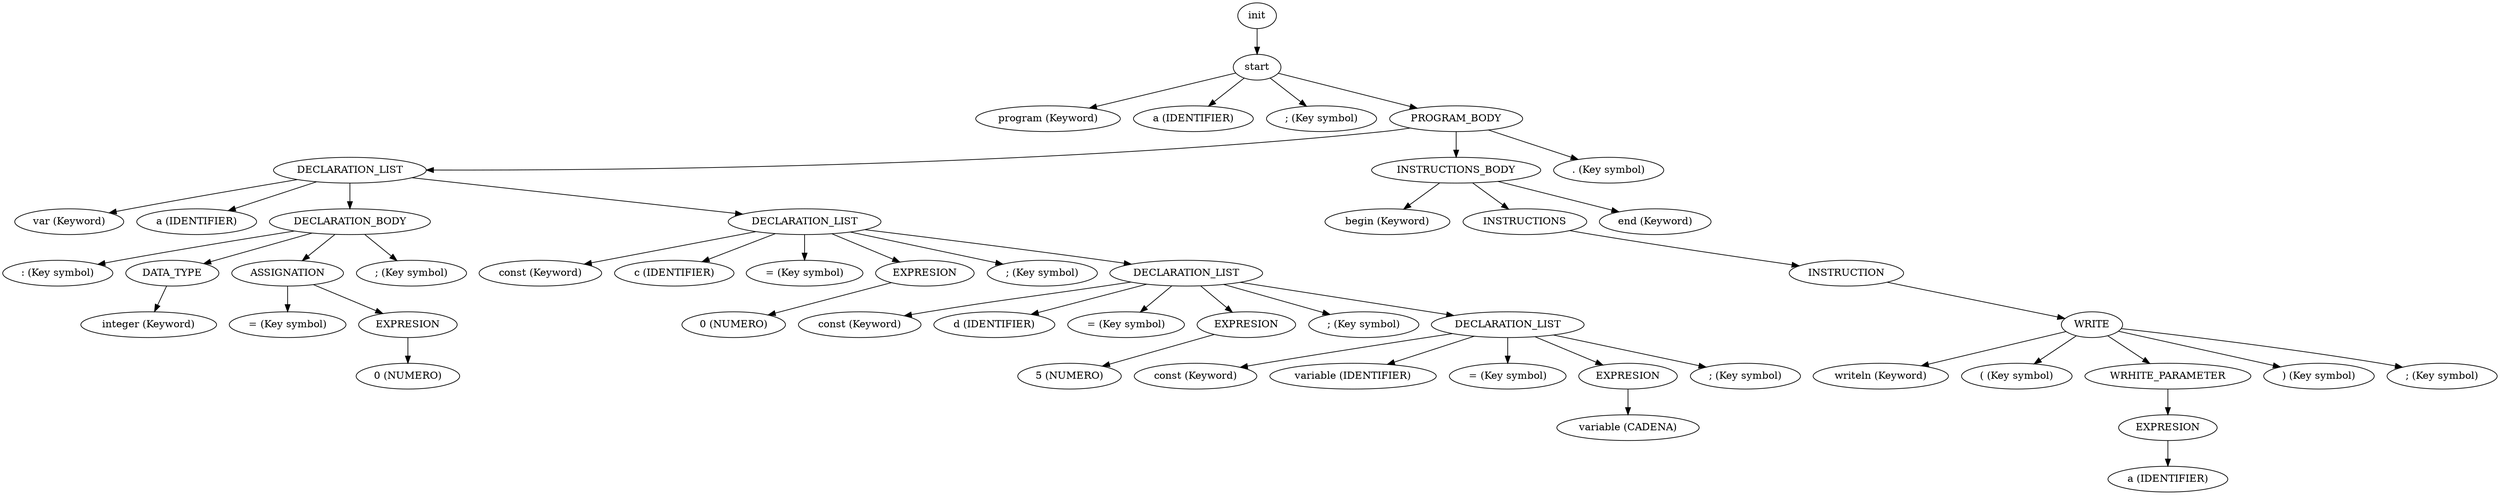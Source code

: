 digraph G{
nodo0[ label="init"];
nodo1[ label ="start"]
nodo0->nodo1; 
nodo2[ label ="program (Keyword)"]
nodo1->nodo2; 
nodo3[ label ="a (IDENTIFIER)"]
nodo1->nodo3; 
nodo4[ label ="; (Key symbol)"]
nodo1->nodo4; 
nodo5[ label ="PROGRAM_BODY"]
nodo1->nodo5; 
nodo6[ label ="DECLARATION_LIST"]
nodo5->nodo6; 
nodo7[ label ="var (Keyword)"]
nodo6->nodo7; 
nodo8[ label ="a (IDENTIFIER)"]
nodo6->nodo8; 
nodo9[ label ="DECLARATION_BODY"]
nodo6->nodo9; 
nodo10[ label =": (Key symbol)"]
nodo9->nodo10; 
nodo11[ label ="DATA_TYPE"]
nodo9->nodo11; 
nodo12[ label ="integer (Keyword)"]
nodo11->nodo12; 
nodo13[ label ="ASSIGNATION"]
nodo9->nodo13; 
nodo14[ label ="= (Key symbol)"]
nodo13->nodo14; 
nodo15[ label ="EXPRESION"]
nodo13->nodo15; 
nodo16[ label ="0 (NUMERO)"]
nodo15->nodo16; 
nodo17[ label ="; (Key symbol)"]
nodo9->nodo17; 
nodo18[ label ="DECLARATION_LIST"]
nodo6->nodo18; 
nodo19[ label ="const (Keyword)"]
nodo18->nodo19; 
nodo20[ label ="c (IDENTIFIER)"]
nodo18->nodo20; 
nodo21[ label ="= (Key symbol)"]
nodo18->nodo21; 
nodo22[ label ="EXPRESION"]
nodo18->nodo22; 
nodo23[ label ="0 (NUMERO)"]
nodo22->nodo23; 
nodo24[ label ="; (Key symbol)"]
nodo18->nodo24; 
nodo25[ label ="DECLARATION_LIST"]
nodo18->nodo25; 
nodo26[ label ="const (Keyword)"]
nodo25->nodo26; 
nodo27[ label ="d (IDENTIFIER)"]
nodo25->nodo27; 
nodo28[ label ="= (Key symbol)"]
nodo25->nodo28; 
nodo29[ label ="EXPRESION"]
nodo25->nodo29; 
nodo30[ label ="5 (NUMERO)"]
nodo29->nodo30; 
nodo31[ label ="; (Key symbol)"]
nodo25->nodo31; 
nodo32[ label ="DECLARATION_LIST"]
nodo25->nodo32; 
nodo33[ label ="const (Keyword)"]
nodo32->nodo33; 
nodo34[ label ="variable (IDENTIFIER)"]
nodo32->nodo34; 
nodo35[ label ="= (Key symbol)"]
nodo32->nodo35; 
nodo36[ label ="EXPRESION"]
nodo32->nodo36; 
nodo37[ label ="variable (CADENA)"]
nodo36->nodo37; 
nodo38[ label ="; (Key symbol)"]
nodo32->nodo38; 
nodo39[ label ="INSTRUCTIONS_BODY"]
nodo5->nodo39; 
nodo40[ label ="begin (Keyword)"]
nodo39->nodo40; 
nodo41[ label ="INSTRUCTIONS"]
nodo39->nodo41; 
nodo42[ label ="INSTRUCTION"]
nodo41->nodo42; 
nodo43[ label ="WRITE"]
nodo42->nodo43; 
nodo44[ label ="writeln (Keyword)"]
nodo43->nodo44; 
nodo45[ label ="( (Key symbol)"]
nodo43->nodo45; 
nodo46[ label ="WRHITE_PARAMETER"]
nodo43->nodo46; 
nodo47[ label ="EXPRESION"]
nodo46->nodo47; 
nodo48[ label ="a (IDENTIFIER)"]
nodo47->nodo48; 
nodo49[ label =") (Key symbol)"]
nodo43->nodo49; 
nodo50[ label ="; (Key symbol)"]
nodo43->nodo50; 
nodo51[ label ="end (Keyword)"]
nodo39->nodo51; 
nodo52[ label =". (Key symbol)"]
nodo5->nodo52; 
}